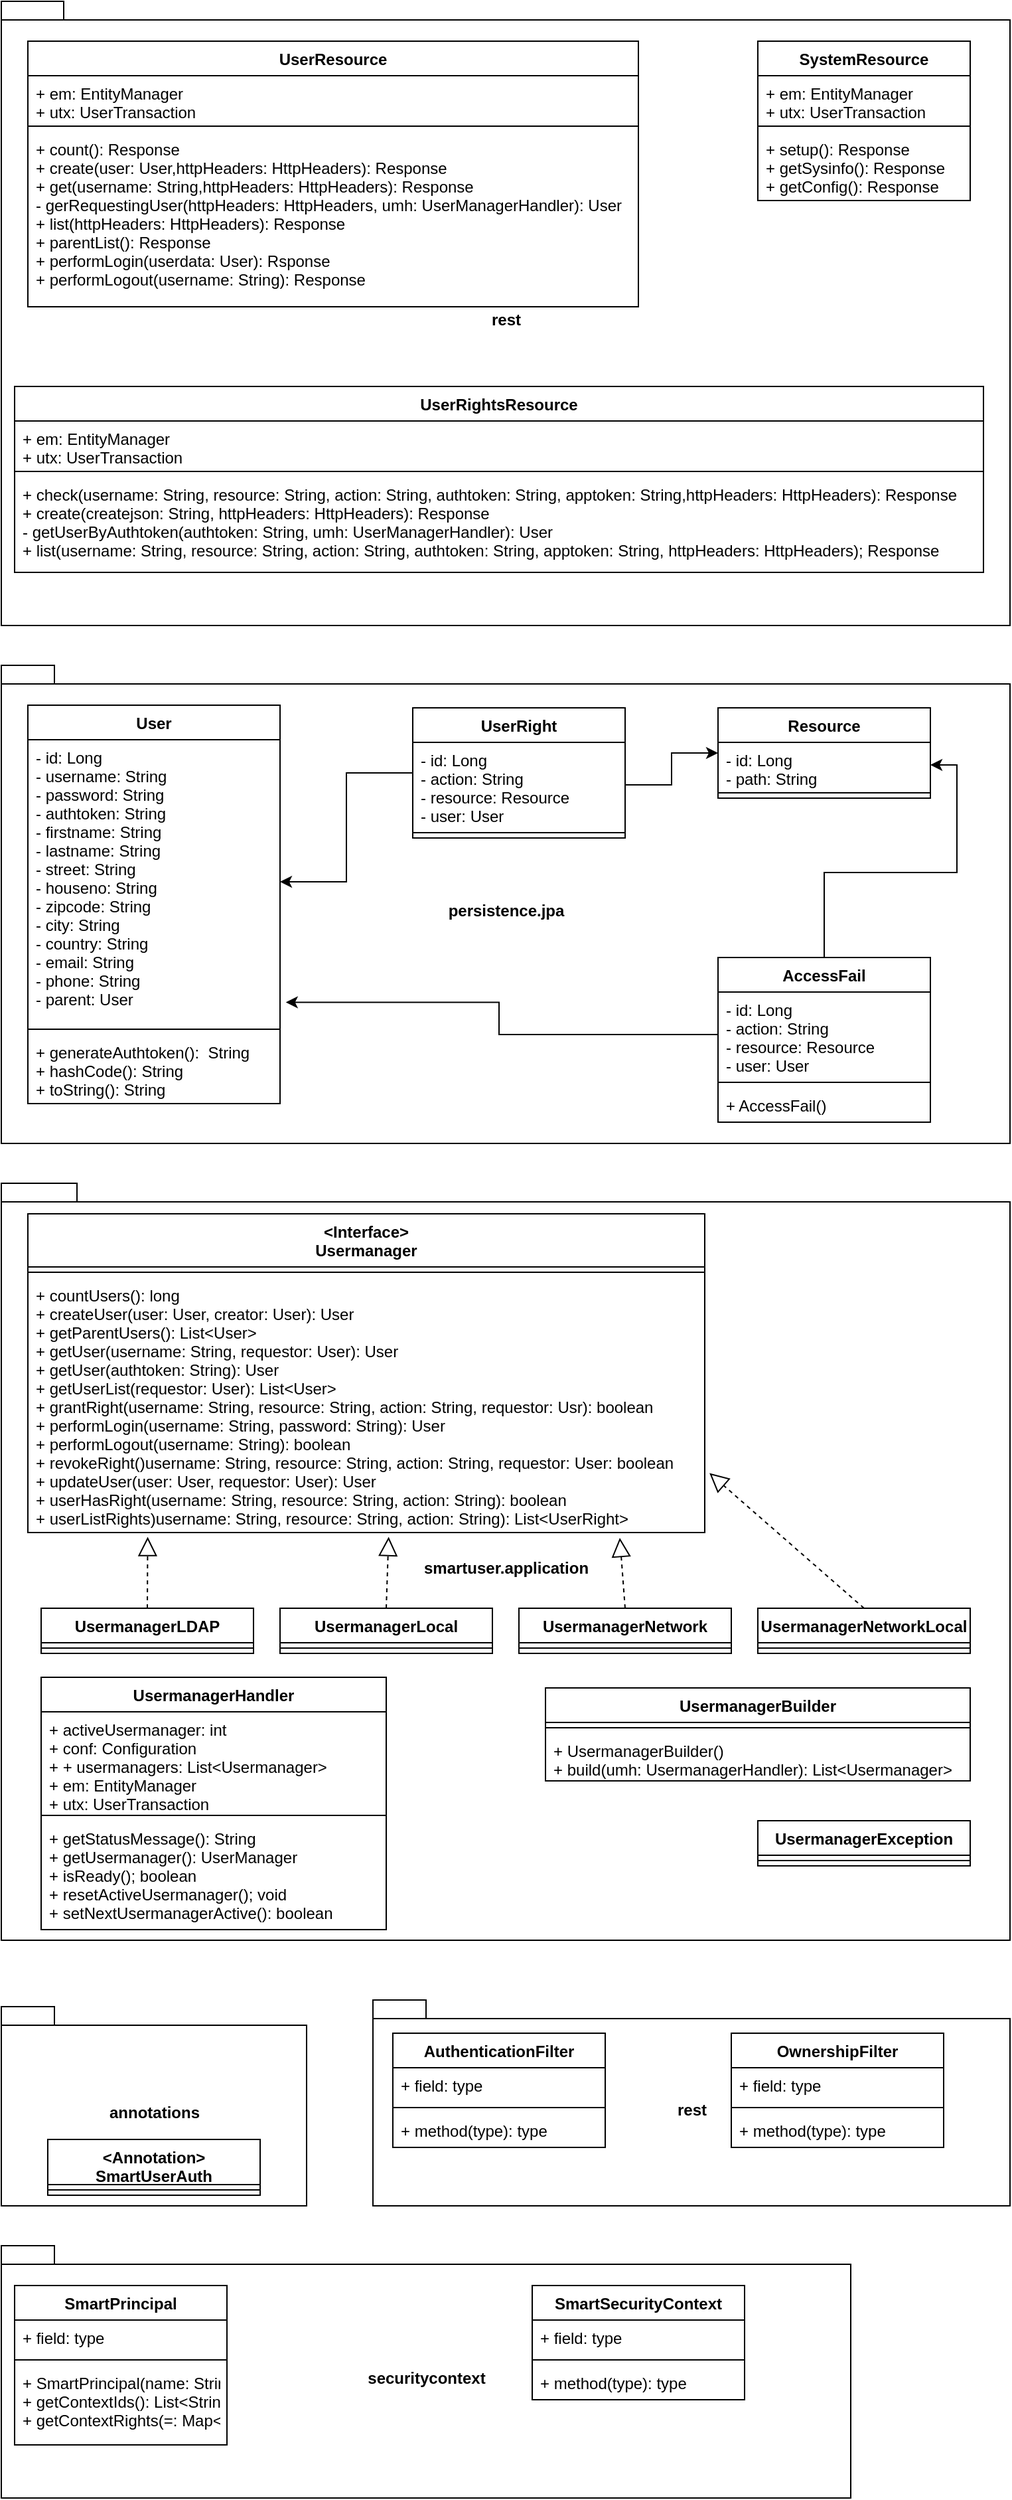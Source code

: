 <mxfile version="14.5.1" type="device"><diagram id="nAey5iLQNWw2luWyFHr3" name="Seite-1"><mxGraphModel dx="1209" dy="703" grid="1" gridSize="10" guides="1" tooltips="1" connect="1" arrows="1" fold="1" page="1" pageScale="1" pageWidth="827" pageHeight="1169" math="0" shadow="0"><root><mxCell id="0"/><mxCell id="1" parent="0"/><mxCell id="HL6SD2PEnJvUsTZzW4q8-1" value="rest" style="shape=folder;fontStyle=1;spacingTop=10;tabWidth=40;tabHeight=14;tabPosition=left;html=1;" vertex="1" parent="1"><mxGeometry x="40" y="20" width="760" height="470" as="geometry"/></mxCell><mxCell id="HL6SD2PEnJvUsTZzW4q8-2" value="UserRightsResource" style="swimlane;fontStyle=1;align=center;verticalAlign=top;childLayout=stackLayout;horizontal=1;startSize=26;horizontalStack=0;resizeParent=1;resizeParentMax=0;resizeLast=0;collapsible=1;marginBottom=0;" vertex="1" parent="1"><mxGeometry x="50" y="310" width="730" height="140" as="geometry"/></mxCell><mxCell id="HL6SD2PEnJvUsTZzW4q8-3" value="+ em: EntityManager&#10;+ utx: UserTransaction" style="text;strokeColor=none;fillColor=none;align=left;verticalAlign=top;spacingLeft=4;spacingRight=4;overflow=hidden;rotatable=0;points=[[0,0.5],[1,0.5]];portConstraint=eastwest;" vertex="1" parent="HL6SD2PEnJvUsTZzW4q8-2"><mxGeometry y="26" width="730" height="34" as="geometry"/></mxCell><mxCell id="HL6SD2PEnJvUsTZzW4q8-4" value="" style="line;strokeWidth=1;fillColor=none;align=left;verticalAlign=middle;spacingTop=-1;spacingLeft=3;spacingRight=3;rotatable=0;labelPosition=right;points=[];portConstraint=eastwest;" vertex="1" parent="HL6SD2PEnJvUsTZzW4q8-2"><mxGeometry y="60" width="730" height="8" as="geometry"/></mxCell><mxCell id="HL6SD2PEnJvUsTZzW4q8-5" value="+ check(username: String, resource: String, action: String, authtoken: String, apptoken: String,httpHeaders: HttpHeaders): Response&#10;+ create(createjson: String, httpHeaders: HttpHeaders): Response&#10;- getUserByAuthtoken(authtoken: String, umh: UserManagerHandler): User&#10;+ list(username: String, resource: String, action: String, authtoken: String, apptoken: String, httpHeaders: HttpHeaders); Response" style="text;strokeColor=none;fillColor=none;align=left;verticalAlign=top;spacingLeft=4;spacingRight=4;overflow=hidden;rotatable=0;points=[[0,0.5],[1,0.5]];portConstraint=eastwest;" vertex="1" parent="HL6SD2PEnJvUsTZzW4q8-2"><mxGeometry y="68" width="730" height="72" as="geometry"/></mxCell><mxCell id="HL6SD2PEnJvUsTZzW4q8-6" value="UserResource" style="swimlane;fontStyle=1;align=center;verticalAlign=top;childLayout=stackLayout;horizontal=1;startSize=26;horizontalStack=0;resizeParent=1;resizeParentMax=0;resizeLast=0;collapsible=1;marginBottom=0;" vertex="1" parent="1"><mxGeometry x="60" y="50" width="460" height="200" as="geometry"/></mxCell><mxCell id="HL6SD2PEnJvUsTZzW4q8-7" value="+ em: EntityManager&#10;+ utx: UserTransaction" style="text;strokeColor=none;fillColor=none;align=left;verticalAlign=top;spacingLeft=4;spacingRight=4;overflow=hidden;rotatable=0;points=[[0,0.5],[1,0.5]];portConstraint=eastwest;" vertex="1" parent="HL6SD2PEnJvUsTZzW4q8-6"><mxGeometry y="26" width="460" height="34" as="geometry"/></mxCell><mxCell id="HL6SD2PEnJvUsTZzW4q8-8" value="" style="line;strokeWidth=1;fillColor=none;align=left;verticalAlign=middle;spacingTop=-1;spacingLeft=3;spacingRight=3;rotatable=0;labelPosition=right;points=[];portConstraint=eastwest;" vertex="1" parent="HL6SD2PEnJvUsTZzW4q8-6"><mxGeometry y="60" width="460" height="8" as="geometry"/></mxCell><mxCell id="HL6SD2PEnJvUsTZzW4q8-9" value="+ count(): Response&#10;+ create(user: User,httpHeaders: HttpHeaders): Response&#10;+ get(username: String,httpHeaders: HttpHeaders): Response&#10;- gerRequestingUser(httpHeaders: HttpHeaders, umh: UserManagerHandler): User&#10;+ list(httpHeaders: HttpHeaders): Response&#10;+ parentList(): Response&#10;+ performLogin(userdata: User): Rsponse&#10;+ performLogout(username: String): Response" style="text;strokeColor=none;fillColor=none;align=left;verticalAlign=top;spacingLeft=4;spacingRight=4;overflow=hidden;rotatable=0;points=[[0,0.5],[1,0.5]];portConstraint=eastwest;" vertex="1" parent="HL6SD2PEnJvUsTZzW4q8-6"><mxGeometry y="68" width="460" height="132" as="geometry"/></mxCell><mxCell id="HL6SD2PEnJvUsTZzW4q8-10" value="SystemResource" style="swimlane;fontStyle=1;align=center;verticalAlign=top;childLayout=stackLayout;horizontal=1;startSize=26;horizontalStack=0;resizeParent=1;resizeParentMax=0;resizeLast=0;collapsible=1;marginBottom=0;" vertex="1" parent="1"><mxGeometry x="610" y="50" width="160" height="120" as="geometry"/></mxCell><mxCell id="HL6SD2PEnJvUsTZzW4q8-11" value="+ em: EntityManager&#10;+ utx: UserTransaction" style="text;strokeColor=none;fillColor=none;align=left;verticalAlign=top;spacingLeft=4;spacingRight=4;overflow=hidden;rotatable=0;points=[[0,0.5],[1,0.5]];portConstraint=eastwest;" vertex="1" parent="HL6SD2PEnJvUsTZzW4q8-10"><mxGeometry y="26" width="160" height="34" as="geometry"/></mxCell><mxCell id="HL6SD2PEnJvUsTZzW4q8-12" value="" style="line;strokeWidth=1;fillColor=none;align=left;verticalAlign=middle;spacingTop=-1;spacingLeft=3;spacingRight=3;rotatable=0;labelPosition=right;points=[];portConstraint=eastwest;" vertex="1" parent="HL6SD2PEnJvUsTZzW4q8-10"><mxGeometry y="60" width="160" height="8" as="geometry"/></mxCell><mxCell id="HL6SD2PEnJvUsTZzW4q8-13" value="+ setup(): Response&#10;+ getSysinfo(): Response&#10;+ getConfig(): Response" style="text;strokeColor=none;fillColor=none;align=left;verticalAlign=top;spacingLeft=4;spacingRight=4;overflow=hidden;rotatable=0;points=[[0,0.5],[1,0.5]];portConstraint=eastwest;" vertex="1" parent="HL6SD2PEnJvUsTZzW4q8-10"><mxGeometry y="68" width="160" height="52" as="geometry"/></mxCell><mxCell id="HL6SD2PEnJvUsTZzW4q8-14" value="persistence.jpa" style="shape=folder;fontStyle=1;spacingTop=10;tabWidth=40;tabHeight=14;tabPosition=left;html=1;" vertex="1" parent="1"><mxGeometry x="40" y="520" width="760" height="360" as="geometry"/></mxCell><mxCell id="HL6SD2PEnJvUsTZzW4q8-15" value="User" style="swimlane;fontStyle=1;align=center;verticalAlign=top;childLayout=stackLayout;horizontal=1;startSize=26;horizontalStack=0;resizeParent=1;resizeParentMax=0;resizeLast=0;collapsible=1;marginBottom=0;" vertex="1" parent="1"><mxGeometry x="60" y="550" width="190" height="300" as="geometry"/></mxCell><mxCell id="HL6SD2PEnJvUsTZzW4q8-16" value="- id: Long&#10;- username: String&#10;- password: String&#10;- authtoken: String&#10;- firstname: String&#10;- lastname: String&#10;- street: String&#10;- houseno: String&#10;- zipcode: String&#10;- city: String&#10;- country: String&#10;- email: String&#10;- phone: String&#10;- parent: User" style="text;strokeColor=none;fillColor=none;align=left;verticalAlign=top;spacingLeft=4;spacingRight=4;overflow=hidden;rotatable=0;points=[[0,0.5],[1,0.5]];portConstraint=eastwest;" vertex="1" parent="HL6SD2PEnJvUsTZzW4q8-15"><mxGeometry y="26" width="190" height="214" as="geometry"/></mxCell><mxCell id="HL6SD2PEnJvUsTZzW4q8-17" value="" style="line;strokeWidth=1;fillColor=none;align=left;verticalAlign=middle;spacingTop=-1;spacingLeft=3;spacingRight=3;rotatable=0;labelPosition=right;points=[];portConstraint=eastwest;" vertex="1" parent="HL6SD2PEnJvUsTZzW4q8-15"><mxGeometry y="240" width="190" height="8" as="geometry"/></mxCell><mxCell id="HL6SD2PEnJvUsTZzW4q8-18" value="+ generateAuthtoken():  String&#10;+ hashCode(): String&#10;+ toString(): String" style="text;strokeColor=none;fillColor=none;align=left;verticalAlign=top;spacingLeft=4;spacingRight=4;overflow=hidden;rotatable=0;points=[[0,0.5],[1,0.5]];portConstraint=eastwest;" vertex="1" parent="HL6SD2PEnJvUsTZzW4q8-15"><mxGeometry y="248" width="190" height="52" as="geometry"/></mxCell><mxCell id="HL6SD2PEnJvUsTZzW4q8-36" style="edgeStyle=orthogonalEdgeStyle;rounded=0;orthogonalLoop=1;jettySize=auto;html=1;" edge="1" parent="1" source="HL6SD2PEnJvUsTZzW4q8-19" target="HL6SD2PEnJvUsTZzW4q8-16"><mxGeometry relative="1" as="geometry"/></mxCell><mxCell id="HL6SD2PEnJvUsTZzW4q8-19" value="UserRight" style="swimlane;fontStyle=1;align=center;verticalAlign=top;childLayout=stackLayout;horizontal=1;startSize=26;horizontalStack=0;resizeParent=1;resizeParentMax=0;resizeLast=0;collapsible=1;marginBottom=0;" vertex="1" parent="1"><mxGeometry x="350" y="552" width="160" height="98" as="geometry"/></mxCell><mxCell id="HL6SD2PEnJvUsTZzW4q8-20" value="- id: Long&#10;- action: String&#10;- resource: Resource&#10;- user: User" style="text;strokeColor=none;fillColor=none;align=left;verticalAlign=top;spacingLeft=4;spacingRight=4;overflow=hidden;rotatable=0;points=[[0,0.5],[1,0.5]];portConstraint=eastwest;" vertex="1" parent="HL6SD2PEnJvUsTZzW4q8-19"><mxGeometry y="26" width="160" height="64" as="geometry"/></mxCell><mxCell id="HL6SD2PEnJvUsTZzW4q8-21" value="" style="line;strokeWidth=1;fillColor=none;align=left;verticalAlign=middle;spacingTop=-1;spacingLeft=3;spacingRight=3;rotatable=0;labelPosition=right;points=[];portConstraint=eastwest;" vertex="1" parent="HL6SD2PEnJvUsTZzW4q8-19"><mxGeometry y="90" width="160" height="8" as="geometry"/></mxCell><mxCell id="HL6SD2PEnJvUsTZzW4q8-23" value="Resource" style="swimlane;fontStyle=1;align=center;verticalAlign=top;childLayout=stackLayout;horizontal=1;startSize=26;horizontalStack=0;resizeParent=1;resizeParentMax=0;resizeLast=0;collapsible=1;marginBottom=0;" vertex="1" parent="1"><mxGeometry x="580" y="552" width="160" height="68" as="geometry"/></mxCell><mxCell id="HL6SD2PEnJvUsTZzW4q8-24" value="- id: Long&#10;- path: String" style="text;strokeColor=none;fillColor=none;align=left;verticalAlign=top;spacingLeft=4;spacingRight=4;overflow=hidden;rotatable=0;points=[[0,0.5],[1,0.5]];portConstraint=eastwest;" vertex="1" parent="HL6SD2PEnJvUsTZzW4q8-23"><mxGeometry y="26" width="160" height="34" as="geometry"/></mxCell><mxCell id="HL6SD2PEnJvUsTZzW4q8-25" value="" style="line;strokeWidth=1;fillColor=none;align=left;verticalAlign=middle;spacingTop=-1;spacingLeft=3;spacingRight=3;rotatable=0;labelPosition=right;points=[];portConstraint=eastwest;" vertex="1" parent="HL6SD2PEnJvUsTZzW4q8-23"><mxGeometry y="60" width="160" height="8" as="geometry"/></mxCell><mxCell id="HL6SD2PEnJvUsTZzW4q8-37" style="edgeStyle=orthogonalEdgeStyle;rounded=0;orthogonalLoop=1;jettySize=auto;html=1;entryX=1;entryY=0.5;entryDx=0;entryDy=0;" edge="1" parent="1" source="HL6SD2PEnJvUsTZzW4q8-27" target="HL6SD2PEnJvUsTZzW4q8-24"><mxGeometry relative="1" as="geometry"/></mxCell><mxCell id="HL6SD2PEnJvUsTZzW4q8-27" value="AccessFail" style="swimlane;fontStyle=1;align=center;verticalAlign=top;childLayout=stackLayout;horizontal=1;startSize=26;horizontalStack=0;resizeParent=1;resizeParentMax=0;resizeLast=0;collapsible=1;marginBottom=0;" vertex="1" parent="1"><mxGeometry x="580" y="740" width="160" height="124" as="geometry"/></mxCell><mxCell id="HL6SD2PEnJvUsTZzW4q8-28" value="- id: Long&#10;- action: String&#10;- resource: Resource&#10;- user: User" style="text;strokeColor=none;fillColor=none;align=left;verticalAlign=top;spacingLeft=4;spacingRight=4;overflow=hidden;rotatable=0;points=[[0,0.5],[1,0.5]];portConstraint=eastwest;" vertex="1" parent="HL6SD2PEnJvUsTZzW4q8-27"><mxGeometry y="26" width="160" height="64" as="geometry"/></mxCell><mxCell id="HL6SD2PEnJvUsTZzW4q8-29" value="" style="line;strokeWidth=1;fillColor=none;align=left;verticalAlign=middle;spacingTop=-1;spacingLeft=3;spacingRight=3;rotatable=0;labelPosition=right;points=[];portConstraint=eastwest;" vertex="1" parent="HL6SD2PEnJvUsTZzW4q8-27"><mxGeometry y="90" width="160" height="8" as="geometry"/></mxCell><mxCell id="HL6SD2PEnJvUsTZzW4q8-30" value="+ AccessFail()" style="text;strokeColor=none;fillColor=none;align=left;verticalAlign=top;spacingLeft=4;spacingRight=4;overflow=hidden;rotatable=0;points=[[0,0.5],[1,0.5]];portConstraint=eastwest;" vertex="1" parent="HL6SD2PEnJvUsTZzW4q8-27"><mxGeometry y="98" width="160" height="26" as="geometry"/></mxCell><mxCell id="HL6SD2PEnJvUsTZzW4q8-35" style="edgeStyle=orthogonalEdgeStyle;rounded=0;orthogonalLoop=1;jettySize=auto;html=1;entryX=0;entryY=0.5;entryDx=0;entryDy=0;" edge="1" parent="1" source="HL6SD2PEnJvUsTZzW4q8-20" target="HL6SD2PEnJvUsTZzW4q8-23"><mxGeometry relative="1" as="geometry"/></mxCell><mxCell id="HL6SD2PEnJvUsTZzW4q8-38" style="edgeStyle=orthogonalEdgeStyle;rounded=0;orthogonalLoop=1;jettySize=auto;html=1;entryX=1.023;entryY=0.924;entryDx=0;entryDy=0;entryPerimeter=0;" edge="1" parent="1" source="HL6SD2PEnJvUsTZzW4q8-28" target="HL6SD2PEnJvUsTZzW4q8-16"><mxGeometry relative="1" as="geometry"/></mxCell><mxCell id="HL6SD2PEnJvUsTZzW4q8-39" value="smartuser.application" style="shape=folder;fontStyle=1;spacingTop=10;tabWidth=40;tabHeight=14;tabPosition=left;html=1;" vertex="1" parent="1"><mxGeometry x="40" y="910" width="760" height="570" as="geometry"/></mxCell><mxCell id="HL6SD2PEnJvUsTZzW4q8-40" value="UsermanagerBuilder" style="swimlane;fontStyle=1;align=center;verticalAlign=top;childLayout=stackLayout;horizontal=1;startSize=26;horizontalStack=0;resizeParent=1;resizeParentMax=0;resizeLast=0;collapsible=1;marginBottom=0;" vertex="1" parent="1"><mxGeometry x="450" y="1290" width="320" height="70" as="geometry"/></mxCell><mxCell id="HL6SD2PEnJvUsTZzW4q8-42" value="" style="line;strokeWidth=1;fillColor=none;align=left;verticalAlign=middle;spacingTop=-1;spacingLeft=3;spacingRight=3;rotatable=0;labelPosition=right;points=[];portConstraint=eastwest;" vertex="1" parent="HL6SD2PEnJvUsTZzW4q8-40"><mxGeometry y="26" width="320" height="8" as="geometry"/></mxCell><mxCell id="HL6SD2PEnJvUsTZzW4q8-43" value="+ UsermanagerBuilder()&#10;+ build(umh: UsermanagerHandler): List&lt;Usermanager&gt;" style="text;strokeColor=none;fillColor=none;align=left;verticalAlign=top;spacingLeft=4;spacingRight=4;overflow=hidden;rotatable=0;points=[[0,0.5],[1,0.5]];portConstraint=eastwest;" vertex="1" parent="HL6SD2PEnJvUsTZzW4q8-40"><mxGeometry y="34" width="320" height="36" as="geometry"/></mxCell><mxCell id="HL6SD2PEnJvUsTZzW4q8-44" value="&lt;Interface&gt;&#10;Usermanager" style="swimlane;fontStyle=1;align=center;verticalAlign=top;childLayout=stackLayout;horizontal=1;startSize=40;horizontalStack=0;resizeParent=1;resizeParentMax=0;resizeLast=0;collapsible=1;marginBottom=0;" vertex="1" parent="1"><mxGeometry x="60" y="933" width="510" height="240" as="geometry"/></mxCell><mxCell id="HL6SD2PEnJvUsTZzW4q8-46" value="" style="line;strokeWidth=1;fillColor=none;align=left;verticalAlign=middle;spacingTop=-1;spacingLeft=3;spacingRight=3;rotatable=0;labelPosition=right;points=[];portConstraint=eastwest;" vertex="1" parent="HL6SD2PEnJvUsTZzW4q8-44"><mxGeometry y="40" width="510" height="8" as="geometry"/></mxCell><mxCell id="HL6SD2PEnJvUsTZzW4q8-47" value="+ countUsers(): long&#10;+ createUser(user: User, creator: User): User&#10;+ getParentUsers(): List&lt;User&gt;&#10;+ getUser(username: String, requestor: User): User&#10;+ getUser(authtoken: String): User&#10;+ getUserList(requestor: User): List&lt;User&gt;&#10;+ grantRight(username: String, resource: String, action: String, requestor: Usr): boolean&#10;+ performLogin(username: String, password: String): User&#10;+ performLogout(username: String): boolean&#10;+ revokeRight()username: String, resource: String, action: String, requestor: User: boolean&#10;+ updateUser(user: User, requestor: User): User&#10;+ userHasRight(username: String, resource: String, action: String): boolean&#10;+ userListRights)username: String, resource: String, action: String): List&lt;UserRight&gt;" style="text;strokeColor=none;fillColor=none;align=left;verticalAlign=top;spacingLeft=4;spacingRight=4;overflow=hidden;rotatable=0;points=[[0,0.5],[1,0.5]];portConstraint=eastwest;" vertex="1" parent="HL6SD2PEnJvUsTZzW4q8-44"><mxGeometry y="48" width="510" height="192" as="geometry"/></mxCell><mxCell id="HL6SD2PEnJvUsTZzW4q8-48" value="UsermanagerException" style="swimlane;fontStyle=1;align=center;verticalAlign=top;childLayout=stackLayout;horizontal=1;startSize=26;horizontalStack=0;resizeParent=1;resizeParentMax=0;resizeLast=0;collapsible=1;marginBottom=0;" vertex="1" parent="1"><mxGeometry x="610" y="1390" width="160" height="34" as="geometry"/></mxCell><mxCell id="HL6SD2PEnJvUsTZzW4q8-50" value="" style="line;strokeWidth=1;fillColor=none;align=left;verticalAlign=middle;spacingTop=-1;spacingLeft=3;spacingRight=3;rotatable=0;labelPosition=right;points=[];portConstraint=eastwest;" vertex="1" parent="HL6SD2PEnJvUsTZzW4q8-48"><mxGeometry y="26" width="160" height="8" as="geometry"/></mxCell><mxCell id="HL6SD2PEnJvUsTZzW4q8-52" value="UsermanagerHandler" style="swimlane;fontStyle=1;align=center;verticalAlign=top;childLayout=stackLayout;horizontal=1;startSize=26;horizontalStack=0;resizeParent=1;resizeParentMax=0;resizeLast=0;collapsible=1;marginBottom=0;" vertex="1" parent="1"><mxGeometry x="70" y="1282" width="260" height="190" as="geometry"/></mxCell><mxCell id="HL6SD2PEnJvUsTZzW4q8-53" value="+ activeUsermanager: int&#10;+ conf: Configuration&#10;+ + usermanagers: List&lt;Usermanager&gt;&#10;+ em: EntityManager&#10;+ utx: UserTransaction" style="text;strokeColor=none;fillColor=none;align=left;verticalAlign=top;spacingLeft=4;spacingRight=4;overflow=hidden;rotatable=0;points=[[0,0.5],[1,0.5]];portConstraint=eastwest;" vertex="1" parent="HL6SD2PEnJvUsTZzW4q8-52"><mxGeometry y="26" width="260" height="74" as="geometry"/></mxCell><mxCell id="HL6SD2PEnJvUsTZzW4q8-54" value="" style="line;strokeWidth=1;fillColor=none;align=left;verticalAlign=middle;spacingTop=-1;spacingLeft=3;spacingRight=3;rotatable=0;labelPosition=right;points=[];portConstraint=eastwest;" vertex="1" parent="HL6SD2PEnJvUsTZzW4q8-52"><mxGeometry y="100" width="260" height="8" as="geometry"/></mxCell><mxCell id="HL6SD2PEnJvUsTZzW4q8-55" value="+ getStatusMessage(): String&#10;+ getUsermanager(): UserManager&#10;+ isReady(); boolean&#10;+ resetActiveUsermanager(); void&#10;+ setNextUsermanagerActive(): boolean" style="text;strokeColor=none;fillColor=none;align=left;verticalAlign=top;spacingLeft=4;spacingRight=4;overflow=hidden;rotatable=0;points=[[0,0.5],[1,0.5]];portConstraint=eastwest;" vertex="1" parent="HL6SD2PEnJvUsTZzW4q8-52"><mxGeometry y="108" width="260" height="82" as="geometry"/></mxCell><mxCell id="HL6SD2PEnJvUsTZzW4q8-56" value="UsermanagerLDAP" style="swimlane;fontStyle=1;align=center;verticalAlign=top;childLayout=stackLayout;horizontal=1;startSize=26;horizontalStack=0;resizeParent=1;resizeParentMax=0;resizeLast=0;collapsible=1;marginBottom=0;" vertex="1" parent="1"><mxGeometry x="70" y="1230" width="160" height="34" as="geometry"/></mxCell><mxCell id="HL6SD2PEnJvUsTZzW4q8-58" value="" style="line;strokeWidth=1;fillColor=none;align=left;verticalAlign=middle;spacingTop=-1;spacingLeft=3;spacingRight=3;rotatable=0;labelPosition=right;points=[];portConstraint=eastwest;" vertex="1" parent="HL6SD2PEnJvUsTZzW4q8-56"><mxGeometry y="26" width="160" height="8" as="geometry"/></mxCell><mxCell id="HL6SD2PEnJvUsTZzW4q8-60" value="UsermanagerLocal" style="swimlane;fontStyle=1;align=center;verticalAlign=top;childLayout=stackLayout;horizontal=1;startSize=26;horizontalStack=0;resizeParent=1;resizeParentMax=0;resizeLast=0;collapsible=1;marginBottom=0;" vertex="1" parent="1"><mxGeometry x="250" y="1230" width="160" height="34" as="geometry"/></mxCell><mxCell id="HL6SD2PEnJvUsTZzW4q8-62" value="" style="line;strokeWidth=1;fillColor=none;align=left;verticalAlign=middle;spacingTop=-1;spacingLeft=3;spacingRight=3;rotatable=0;labelPosition=right;points=[];portConstraint=eastwest;" vertex="1" parent="HL6SD2PEnJvUsTZzW4q8-60"><mxGeometry y="26" width="160" height="8" as="geometry"/></mxCell><mxCell id="HL6SD2PEnJvUsTZzW4q8-64" value="UsermanagerNetwork" style="swimlane;fontStyle=1;align=center;verticalAlign=top;childLayout=stackLayout;horizontal=1;startSize=26;horizontalStack=0;resizeParent=1;resizeParentMax=0;resizeLast=0;collapsible=1;marginBottom=0;" vertex="1" parent="1"><mxGeometry x="430" y="1230" width="160" height="34" as="geometry"/></mxCell><mxCell id="HL6SD2PEnJvUsTZzW4q8-66" value="" style="line;strokeWidth=1;fillColor=none;align=left;verticalAlign=middle;spacingTop=-1;spacingLeft=3;spacingRight=3;rotatable=0;labelPosition=right;points=[];portConstraint=eastwest;" vertex="1" parent="HL6SD2PEnJvUsTZzW4q8-64"><mxGeometry y="26" width="160" height="8" as="geometry"/></mxCell><mxCell id="HL6SD2PEnJvUsTZzW4q8-68" value="UsermanagerNetworkLocal" style="swimlane;fontStyle=1;align=center;verticalAlign=top;childLayout=stackLayout;horizontal=1;startSize=26;horizontalStack=0;resizeParent=1;resizeParentMax=0;resizeLast=0;collapsible=1;marginBottom=0;" vertex="1" parent="1"><mxGeometry x="610" y="1230" width="160" height="34" as="geometry"/></mxCell><mxCell id="HL6SD2PEnJvUsTZzW4q8-70" value="" style="line;strokeWidth=1;fillColor=none;align=left;verticalAlign=middle;spacingTop=-1;spacingLeft=3;spacingRight=3;rotatable=0;labelPosition=right;points=[];portConstraint=eastwest;" vertex="1" parent="HL6SD2PEnJvUsTZzW4q8-68"><mxGeometry y="26" width="160" height="8" as="geometry"/></mxCell><mxCell id="HL6SD2PEnJvUsTZzW4q8-72" value="" style="endArrow=block;dashed=1;endFill=0;endSize=12;html=1;exitX=0.5;exitY=0;exitDx=0;exitDy=0;entryX=0.177;entryY=1.017;entryDx=0;entryDy=0;entryPerimeter=0;" edge="1" parent="1" source="HL6SD2PEnJvUsTZzW4q8-56" target="HL6SD2PEnJvUsTZzW4q8-47"><mxGeometry width="160" relative="1" as="geometry"><mxPoint x="330" y="1120" as="sourcePoint"/><mxPoint x="490" y="1120" as="targetPoint"/></mxGeometry></mxCell><mxCell id="HL6SD2PEnJvUsTZzW4q8-73" value="" style="endArrow=block;dashed=1;endFill=0;endSize=12;html=1;exitX=0.5;exitY=0;exitDx=0;exitDy=0;entryX=0.533;entryY=1.017;entryDx=0;entryDy=0;entryPerimeter=0;" edge="1" parent="1" source="HL6SD2PEnJvUsTZzW4q8-60" target="HL6SD2PEnJvUsTZzW4q8-47"><mxGeometry width="160" relative="1" as="geometry"><mxPoint x="330" y="1120" as="sourcePoint"/><mxPoint x="490" y="1120" as="targetPoint"/></mxGeometry></mxCell><mxCell id="HL6SD2PEnJvUsTZzW4q8-74" value="" style="endArrow=block;dashed=1;endFill=0;endSize=12;html=1;exitX=0.5;exitY=0;exitDx=0;exitDy=0;" edge="1" parent="1" source="HL6SD2PEnJvUsTZzW4q8-64"><mxGeometry width="160" relative="1" as="geometry"><mxPoint x="330" y="1120" as="sourcePoint"/><mxPoint x="506" y="1177" as="targetPoint"/></mxGeometry></mxCell><mxCell id="HL6SD2PEnJvUsTZzW4q8-75" value="" style="endArrow=block;dashed=1;endFill=0;endSize=12;html=1;exitX=0.5;exitY=0;exitDx=0;exitDy=0;entryX=1.007;entryY=0.767;entryDx=0;entryDy=0;entryPerimeter=0;" edge="1" parent="1" source="HL6SD2PEnJvUsTZzW4q8-68" target="HL6SD2PEnJvUsTZzW4q8-47"><mxGeometry width="160" relative="1" as="geometry"><mxPoint x="330" y="1130" as="sourcePoint"/><mxPoint x="490" y="1130" as="targetPoint"/></mxGeometry></mxCell><mxCell id="HL6SD2PEnJvUsTZzW4q8-76" value="annotations" style="shape=folder;fontStyle=1;spacingTop=10;tabWidth=40;tabHeight=14;tabPosition=left;html=1;" vertex="1" parent="1"><mxGeometry x="40" y="1530" width="230" height="150" as="geometry"/></mxCell><mxCell id="HL6SD2PEnJvUsTZzW4q8-77" value="&lt;Annotation&gt;&#10;SmartUserAuth" style="swimlane;fontStyle=1;align=center;verticalAlign=top;childLayout=stackLayout;horizontal=1;startSize=34;horizontalStack=0;resizeParent=1;resizeParentMax=0;resizeLast=0;collapsible=1;marginBottom=0;" vertex="1" parent="1"><mxGeometry x="75" y="1630" width="160" height="42" as="geometry"/></mxCell><mxCell id="HL6SD2PEnJvUsTZzW4q8-79" value="" style="line;strokeWidth=1;fillColor=none;align=left;verticalAlign=middle;spacingTop=-1;spacingLeft=3;spacingRight=3;rotatable=0;labelPosition=right;points=[];portConstraint=eastwest;" vertex="1" parent="HL6SD2PEnJvUsTZzW4q8-77"><mxGeometry y="34" width="160" height="8" as="geometry"/></mxCell><mxCell id="HL6SD2PEnJvUsTZzW4q8-81" value="rest" style="shape=folder;fontStyle=1;spacingTop=10;tabWidth=40;tabHeight=14;tabPosition=left;html=1;" vertex="1" parent="1"><mxGeometry x="320" y="1525" width="480" height="155" as="geometry"/></mxCell><mxCell id="HL6SD2PEnJvUsTZzW4q8-82" value="AuthenticationFilter" style="swimlane;fontStyle=1;align=center;verticalAlign=top;childLayout=stackLayout;horizontal=1;startSize=26;horizontalStack=0;resizeParent=1;resizeParentMax=0;resizeLast=0;collapsible=1;marginBottom=0;" vertex="1" parent="1"><mxGeometry x="335" y="1550" width="160" height="86" as="geometry"/></mxCell><mxCell id="HL6SD2PEnJvUsTZzW4q8-83" value="+ field: type" style="text;strokeColor=none;fillColor=none;align=left;verticalAlign=top;spacingLeft=4;spacingRight=4;overflow=hidden;rotatable=0;points=[[0,0.5],[1,0.5]];portConstraint=eastwest;" vertex="1" parent="HL6SD2PEnJvUsTZzW4q8-82"><mxGeometry y="26" width="160" height="26" as="geometry"/></mxCell><mxCell id="HL6SD2PEnJvUsTZzW4q8-84" value="" style="line;strokeWidth=1;fillColor=none;align=left;verticalAlign=middle;spacingTop=-1;spacingLeft=3;spacingRight=3;rotatable=0;labelPosition=right;points=[];portConstraint=eastwest;" vertex="1" parent="HL6SD2PEnJvUsTZzW4q8-82"><mxGeometry y="52" width="160" height="8" as="geometry"/></mxCell><mxCell id="HL6SD2PEnJvUsTZzW4q8-85" value="+ method(type): type" style="text;strokeColor=none;fillColor=none;align=left;verticalAlign=top;spacingLeft=4;spacingRight=4;overflow=hidden;rotatable=0;points=[[0,0.5],[1,0.5]];portConstraint=eastwest;" vertex="1" parent="HL6SD2PEnJvUsTZzW4q8-82"><mxGeometry y="60" width="160" height="26" as="geometry"/></mxCell><mxCell id="HL6SD2PEnJvUsTZzW4q8-86" value="OwnershipFilter" style="swimlane;fontStyle=1;align=center;verticalAlign=top;childLayout=stackLayout;horizontal=1;startSize=26;horizontalStack=0;resizeParent=1;resizeParentMax=0;resizeLast=0;collapsible=1;marginBottom=0;" vertex="1" parent="1"><mxGeometry x="590" y="1550" width="160" height="86" as="geometry"/></mxCell><mxCell id="HL6SD2PEnJvUsTZzW4q8-87" value="+ field: type" style="text;strokeColor=none;fillColor=none;align=left;verticalAlign=top;spacingLeft=4;spacingRight=4;overflow=hidden;rotatable=0;points=[[0,0.5],[1,0.5]];portConstraint=eastwest;" vertex="1" parent="HL6SD2PEnJvUsTZzW4q8-86"><mxGeometry y="26" width="160" height="26" as="geometry"/></mxCell><mxCell id="HL6SD2PEnJvUsTZzW4q8-88" value="" style="line;strokeWidth=1;fillColor=none;align=left;verticalAlign=middle;spacingTop=-1;spacingLeft=3;spacingRight=3;rotatable=0;labelPosition=right;points=[];portConstraint=eastwest;" vertex="1" parent="HL6SD2PEnJvUsTZzW4q8-86"><mxGeometry y="52" width="160" height="8" as="geometry"/></mxCell><mxCell id="HL6SD2PEnJvUsTZzW4q8-89" value="+ method(type): type" style="text;strokeColor=none;fillColor=none;align=left;verticalAlign=top;spacingLeft=4;spacingRight=4;overflow=hidden;rotatable=0;points=[[0,0.5],[1,0.5]];portConstraint=eastwest;" vertex="1" parent="HL6SD2PEnJvUsTZzW4q8-86"><mxGeometry y="60" width="160" height="26" as="geometry"/></mxCell><mxCell id="HL6SD2PEnJvUsTZzW4q8-90" value="securitycontext" style="shape=folder;fontStyle=1;spacingTop=10;tabWidth=40;tabHeight=14;tabPosition=left;html=1;" vertex="1" parent="1"><mxGeometry x="40" y="1710" width="640" height="190" as="geometry"/></mxCell><mxCell id="HL6SD2PEnJvUsTZzW4q8-91" value="SmartPrincipal" style="swimlane;fontStyle=1;align=center;verticalAlign=top;childLayout=stackLayout;horizontal=1;startSize=26;horizontalStack=0;resizeParent=1;resizeParentMax=0;resizeLast=0;collapsible=1;marginBottom=0;" vertex="1" parent="1"><mxGeometry x="50" y="1740" width="160" height="120" as="geometry"/></mxCell><mxCell id="HL6SD2PEnJvUsTZzW4q8-92" value="+ field: type" style="text;strokeColor=none;fillColor=none;align=left;verticalAlign=top;spacingLeft=4;spacingRight=4;overflow=hidden;rotatable=0;points=[[0,0.5],[1,0.5]];portConstraint=eastwest;" vertex="1" parent="HL6SD2PEnJvUsTZzW4q8-91"><mxGeometry y="26" width="160" height="26" as="geometry"/></mxCell><mxCell id="HL6SD2PEnJvUsTZzW4q8-93" value="" style="line;strokeWidth=1;fillColor=none;align=left;verticalAlign=middle;spacingTop=-1;spacingLeft=3;spacingRight=3;rotatable=0;labelPosition=right;points=[];portConstraint=eastwest;" vertex="1" parent="HL6SD2PEnJvUsTZzW4q8-91"><mxGeometry y="52" width="160" height="8" as="geometry"/></mxCell><mxCell id="HL6SD2PEnJvUsTZzW4q8-94" value="+ SmartPrincipal(name: String):&#10;+ getContextIds(): List&lt;String&gt;&#10;+ getContextRights(=: Map&lt;String,Str" style="text;strokeColor=none;fillColor=none;align=left;verticalAlign=top;spacingLeft=4;spacingRight=4;overflow=hidden;rotatable=0;points=[[0,0.5],[1,0.5]];portConstraint=eastwest;" vertex="1" parent="HL6SD2PEnJvUsTZzW4q8-91"><mxGeometry y="60" width="160" height="60" as="geometry"/></mxCell><mxCell id="HL6SD2PEnJvUsTZzW4q8-95" value="SmartSecurityContext" style="swimlane;fontStyle=1;align=center;verticalAlign=top;childLayout=stackLayout;horizontal=1;startSize=26;horizontalStack=0;resizeParent=1;resizeParentMax=0;resizeLast=0;collapsible=1;marginBottom=0;" vertex="1" parent="1"><mxGeometry x="440" y="1740" width="160" height="86" as="geometry"/></mxCell><mxCell id="HL6SD2PEnJvUsTZzW4q8-96" value="+ field: type" style="text;strokeColor=none;fillColor=none;align=left;verticalAlign=top;spacingLeft=4;spacingRight=4;overflow=hidden;rotatable=0;points=[[0,0.5],[1,0.5]];portConstraint=eastwest;" vertex="1" parent="HL6SD2PEnJvUsTZzW4q8-95"><mxGeometry y="26" width="160" height="26" as="geometry"/></mxCell><mxCell id="HL6SD2PEnJvUsTZzW4q8-97" value="" style="line;strokeWidth=1;fillColor=none;align=left;verticalAlign=middle;spacingTop=-1;spacingLeft=3;spacingRight=3;rotatable=0;labelPosition=right;points=[];portConstraint=eastwest;" vertex="1" parent="HL6SD2PEnJvUsTZzW4q8-95"><mxGeometry y="52" width="160" height="8" as="geometry"/></mxCell><mxCell id="HL6SD2PEnJvUsTZzW4q8-98" value="+ method(type): type" style="text;strokeColor=none;fillColor=none;align=left;verticalAlign=top;spacingLeft=4;spacingRight=4;overflow=hidden;rotatable=0;points=[[0,0.5],[1,0.5]];portConstraint=eastwest;" vertex="1" parent="HL6SD2PEnJvUsTZzW4q8-95"><mxGeometry y="60" width="160" height="26" as="geometry"/></mxCell></root></mxGraphModel></diagram></mxfile>